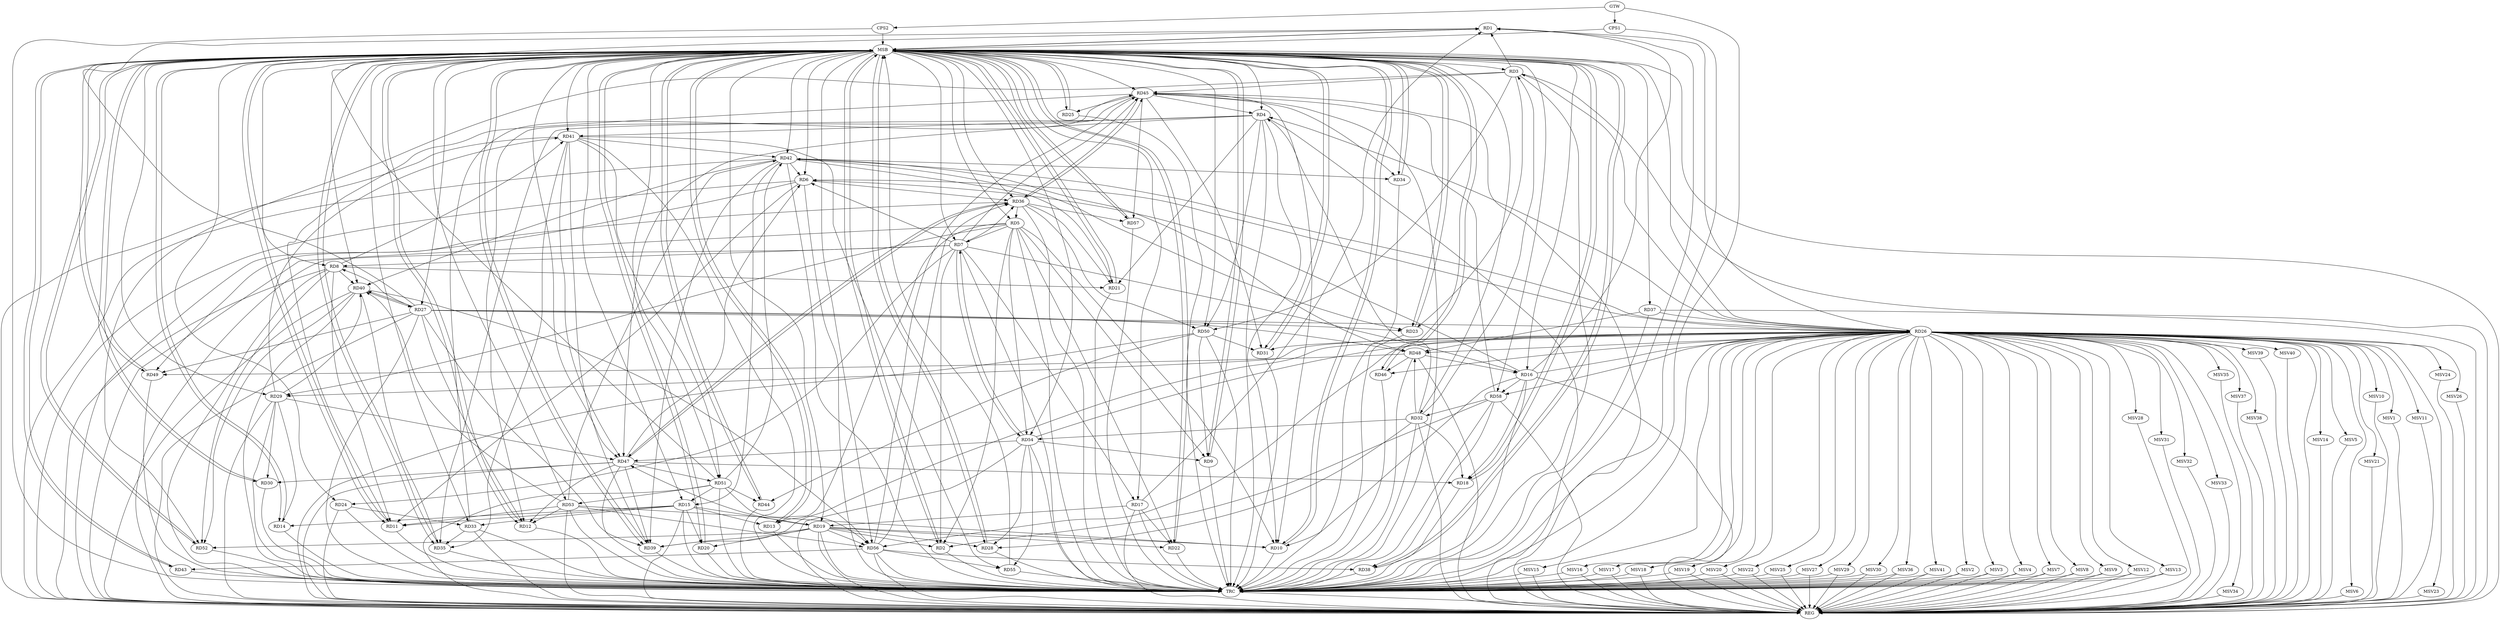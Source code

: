 strict digraph G {
  RD1 [ label="RD1" ];
  RD2 [ label="RD2" ];
  RD3 [ label="RD3" ];
  RD4 [ label="RD4" ];
  RD5 [ label="RD5" ];
  RD6 [ label="RD6" ];
  RD7 [ label="RD7" ];
  RD8 [ label="RD8" ];
  RD9 [ label="RD9" ];
  RD10 [ label="RD10" ];
  RD11 [ label="RD11" ];
  RD12 [ label="RD12" ];
  RD13 [ label="RD13" ];
  RD14 [ label="RD14" ];
  RD15 [ label="RD15" ];
  RD16 [ label="RD16" ];
  RD17 [ label="RD17" ];
  RD18 [ label="RD18" ];
  RD19 [ label="RD19" ];
  RD20 [ label="RD20" ];
  RD21 [ label="RD21" ];
  RD22 [ label="RD22" ];
  RD23 [ label="RD23" ];
  RD24 [ label="RD24" ];
  RD25 [ label="RD25" ];
  RD26 [ label="RD26" ];
  RD27 [ label="RD27" ];
  RD28 [ label="RD28" ];
  RD29 [ label="RD29" ];
  RD30 [ label="RD30" ];
  RD31 [ label="RD31" ];
  RD32 [ label="RD32" ];
  RD33 [ label="RD33" ];
  RD34 [ label="RD34" ];
  RD35 [ label="RD35" ];
  RD36 [ label="RD36" ];
  RD37 [ label="RD37" ];
  RD38 [ label="RD38" ];
  RD39 [ label="RD39" ];
  RD40 [ label="RD40" ];
  RD41 [ label="RD41" ];
  RD42 [ label="RD42" ];
  RD43 [ label="RD43" ];
  RD44 [ label="RD44" ];
  RD45 [ label="RD45" ];
  RD46 [ label="RD46" ];
  RD47 [ label="RD47" ];
  RD48 [ label="RD48" ];
  RD49 [ label="RD49" ];
  RD50 [ label="RD50" ];
  RD51 [ label="RD51" ];
  RD52 [ label="RD52" ];
  RD53 [ label="RD53" ];
  RD54 [ label="RD54" ];
  RD55 [ label="RD55" ];
  RD56 [ label="RD56" ];
  RD57 [ label="RD57" ];
  RD58 [ label="RD58" ];
  CPS1 [ label="CPS1" ];
  CPS2 [ label="CPS2" ];
  GTW [ label="GTW" ];
  REG [ label="REG" ];
  MSB [ label="MSB" ];
  TRC [ label="TRC" ];
  MSV1 [ label="MSV1" ];
  MSV2 [ label="MSV2" ];
  MSV3 [ label="MSV3" ];
  MSV4 [ label="MSV4" ];
  MSV5 [ label="MSV5" ];
  MSV6 [ label="MSV6" ];
  MSV7 [ label="MSV7" ];
  MSV8 [ label="MSV8" ];
  MSV9 [ label="MSV9" ];
  MSV10 [ label="MSV10" ];
  MSV11 [ label="MSV11" ];
  MSV12 [ label="MSV12" ];
  MSV13 [ label="MSV13" ];
  MSV14 [ label="MSV14" ];
  MSV15 [ label="MSV15" ];
  MSV16 [ label="MSV16" ];
  MSV17 [ label="MSV17" ];
  MSV18 [ label="MSV18" ];
  MSV19 [ label="MSV19" ];
  MSV20 [ label="MSV20" ];
  MSV21 [ label="MSV21" ];
  MSV22 [ label="MSV22" ];
  MSV23 [ label="MSV23" ];
  MSV24 [ label="MSV24" ];
  MSV25 [ label="MSV25" ];
  MSV26 [ label="MSV26" ];
  MSV27 [ label="MSV27" ];
  MSV28 [ label="MSV28" ];
  MSV29 [ label="MSV29" ];
  MSV30 [ label="MSV30" ];
  MSV31 [ label="MSV31" ];
  MSV32 [ label="MSV32" ];
  MSV33 [ label="MSV33" ];
  MSV34 [ label="MSV34" ];
  MSV35 [ label="MSV35" ];
  MSV36 [ label="MSV36" ];
  MSV37 [ label="MSV37" ];
  MSV38 [ label="MSV38" ];
  MSV39 [ label="MSV39" ];
  MSV40 [ label="MSV40" ];
  MSV41 [ label="MSV41" ];
  RD3 -> RD1;
  RD16 -> RD1;
  RD17 -> RD1;
  RD26 -> RD1;
  RD27 -> RD1;
  RD51 -> RD1;
  RD5 -> RD2;
  RD7 -> RD2;
  RD19 -> RD2;
  RD58 -> RD2;
  RD3 -> RD23;
  RD26 -> RD3;
  RD32 -> RD3;
  RD3 -> RD45;
  RD3 -> RD50;
  RD3 -> RD52;
  RD4 -> RD10;
  RD4 -> RD21;
  RD26 -> RD4;
  RD32 -> RD4;
  RD4 -> RD35;
  RD4 -> RD41;
  RD45 -> RD4;
  RD4 -> RD47;
  RD4 -> RD50;
  RD5 -> RD7;
  RD5 -> RD9;
  RD5 -> RD10;
  RD5 -> RD13;
  RD5 -> RD22;
  RD5 -> RD29;
  RD36 -> RD5;
  RD5 -> RD54;
  RD7 -> RD6;
  RD6 -> RD11;
  RD16 -> RD6;
  RD26 -> RD6;
  RD6 -> RD36;
  RD42 -> RD6;
  RD47 -> RD6;
  RD6 -> RD49;
  RD7 -> RD8;
  RD7 -> RD16;
  RD7 -> RD17;
  RD7 -> RD24;
  RD7 -> RD36;
  RD7 -> RD45;
  RD7 -> RD54;
  RD54 -> RD7;
  RD8 -> RD11;
  RD8 -> RD21;
  RD27 -> RD8;
  RD8 -> RD40;
  RD8 -> RD41;
  RD8 -> RD52;
  RD50 -> RD9;
  RD54 -> RD9;
  RD16 -> RD10;
  RD19 -> RD10;
  RD45 -> RD10;
  RD53 -> RD10;
  RD15 -> RD11;
  RD45 -> RD11;
  RD53 -> RD11;
  RD27 -> RD12;
  RD45 -> RD12;
  RD47 -> RD12;
  RD53 -> RD12;
  RD15 -> RD13;
  RD15 -> RD14;
  RD29 -> RD14;
  RD15 -> RD19;
  RD15 -> RD20;
  RD15 -> RD33;
  RD42 -> RD15;
  RD51 -> RD15;
  RD16 -> RD18;
  RD16 -> RD26;
  RD48 -> RD16;
  RD16 -> RD58;
  RD17 -> RD19;
  RD17 -> RD22;
  RD32 -> RD18;
  RD47 -> RD18;
  RD19 -> RD20;
  RD19 -> RD22;
  RD19 -> RD28;
  RD19 -> RD39;
  RD19 -> RD47;
  RD19 -> RD52;
  RD19 -> RD56;
  RD36 -> RD21;
  RD42 -> RD21;
  RD27 -> RD23;
  RD42 -> RD23;
  RD24 -> RD33;
  RD45 -> RD25;
  RD27 -> RD26;
  RD26 -> RD29;
  RD26 -> RD31;
  RD37 -> RD26;
  RD26 -> RD39;
  RD26 -> RD42;
  RD26 -> RD46;
  RD26 -> RD48;
  RD54 -> RD26;
  RD26 -> RD56;
  RD26 -> RD58;
  RD27 -> RD39;
  RD27 -> RD40;
  RD40 -> RD27;
  RD27 -> RD48;
  RD27 -> RD49;
  RD32 -> RD28;
  RD54 -> RD28;
  RD29 -> RD30;
  RD29 -> RD40;
  RD29 -> RD41;
  RD29 -> RD47;
  RD47 -> RD30;
  RD45 -> RD31;
  RD50 -> RD31;
  RD32 -> RD48;
  RD32 -> RD54;
  RD58 -> RD32;
  RD33 -> RD35;
  RD33 -> RD45;
  RD42 -> RD34;
  RD45 -> RD34;
  RD40 -> RD35;
  RD41 -> RD35;
  RD36 -> RD45;
  RD45 -> RD36;
  RD36 -> RD47;
  RD47 -> RD36;
  RD36 -> RD50;
  RD56 -> RD36;
  RD36 -> RD57;
  RD37 -> RD48;
  RD56 -> RD38;
  RD58 -> RD38;
  RD41 -> RD39;
  RD42 -> RD39;
  RD47 -> RD39;
  RD42 -> RD40;
  RD40 -> RD52;
  RD53 -> RD40;
  RD40 -> RD56;
  RD41 -> RD42;
  RD41 -> RD47;
  RD41 -> RD51;
  RD41 -> RD55;
  RD42 -> RD48;
  RD51 -> RD42;
  RD53 -> RD42;
  RD56 -> RD43;
  RD50 -> RD44;
  RD51 -> RD44;
  RD56 -> RD45;
  RD45 -> RD57;
  RD58 -> RD45;
  RD48 -> RD46;
  RD47 -> RD51;
  RD54 -> RD47;
  RD48 -> RD49;
  RD51 -> RD53;
  RD51 -> RD56;
  RD53 -> RD56;
  RD54 -> RD55;
  RD56 -> RD55;
  GTW -> CPS1;
  GTW -> CPS2;
  RD3 -> REG;
  RD4 -> REG;
  RD5 -> REG;
  RD6 -> REG;
  RD7 -> REG;
  RD8 -> REG;
  RD15 -> REG;
  RD16 -> REG;
  RD17 -> REG;
  RD19 -> REG;
  RD24 -> REG;
  RD26 -> REG;
  RD27 -> REG;
  RD29 -> REG;
  RD32 -> REG;
  RD33 -> REG;
  RD36 -> REG;
  RD37 -> REG;
  RD40 -> REG;
  RD41 -> REG;
  RD42 -> REG;
  RD45 -> REG;
  RD47 -> REG;
  RD48 -> REG;
  RD50 -> REG;
  RD51 -> REG;
  RD53 -> REG;
  RD54 -> REG;
  RD56 -> REG;
  RD58 -> REG;
  RD1 -> MSB;
  MSB -> RD15;
  MSB -> RD17;
  MSB -> RD25;
  MSB -> RD27;
  MSB -> RD29;
  MSB -> RD37;
  MSB -> RD51;
  MSB -> RD57;
  MSB -> REG;
  RD2 -> MSB;
  MSB -> RD20;
  MSB -> RD36;
  MSB -> RD52;
  RD9 -> MSB;
  MSB -> RD12;
  MSB -> RD14;
  MSB -> RD16;
  MSB -> RD21;
  MSB -> RD26;
  MSB -> RD39;
  MSB -> RD43;
  MSB -> RD49;
  RD10 -> MSB;
  MSB -> RD8;
  MSB -> RD11;
  MSB -> RD41;
  MSB -> RD45;
  MSB -> RD47;
  RD11 -> MSB;
  MSB -> RD18;
  MSB -> RD19;
  MSB -> RD31;
  MSB -> RD34;
  RD12 -> MSB;
  MSB -> RD22;
  MSB -> RD24;
  MSB -> RD28;
  MSB -> RD30;
  RD13 -> MSB;
  MSB -> RD38;
  MSB -> RD53;
  RD14 -> MSB;
  MSB -> RD50;
  RD18 -> MSB;
  MSB -> RD46;
  MSB -> RD54;
  MSB -> RD56;
  RD20 -> MSB;
  MSB -> RD4;
  MSB -> RD10;
  MSB -> RD40;
  RD21 -> MSB;
  MSB -> RD3;
  MSB -> RD5;
  MSB -> RD42;
  MSB -> RD58;
  RD22 -> MSB;
  MSB -> RD6;
  MSB -> RD9;
  MSB -> RD35;
  RD23 -> MSB;
  RD25 -> MSB;
  RD28 -> MSB;
  MSB -> RD7;
  RD30 -> MSB;
  MSB -> RD23;
  RD31 -> MSB;
  MSB -> RD2;
  RD34 -> MSB;
  MSB -> RD44;
  RD35 -> MSB;
  MSB -> RD1;
  MSB -> RD13;
  MSB -> RD33;
  RD38 -> MSB;
  RD39 -> MSB;
  MSB -> RD32;
  RD43 -> MSB;
  RD44 -> MSB;
  RD46 -> MSB;
  RD49 -> MSB;
  RD52 -> MSB;
  RD55 -> MSB;
  RD57 -> MSB;
  CPS1 -> MSB;
  CPS2 -> MSB;
  RD1 -> TRC;
  RD2 -> TRC;
  RD3 -> TRC;
  RD4 -> TRC;
  RD5 -> TRC;
  RD6 -> TRC;
  RD7 -> TRC;
  RD8 -> TRC;
  RD9 -> TRC;
  RD10 -> TRC;
  RD11 -> TRC;
  RD12 -> TRC;
  RD13 -> TRC;
  RD14 -> TRC;
  RD15 -> TRC;
  RD16 -> TRC;
  RD17 -> TRC;
  RD18 -> TRC;
  RD19 -> TRC;
  RD20 -> TRC;
  RD21 -> TRC;
  RD22 -> TRC;
  RD23 -> TRC;
  RD24 -> TRC;
  RD25 -> TRC;
  RD26 -> TRC;
  RD27 -> TRC;
  RD28 -> TRC;
  RD29 -> TRC;
  RD30 -> TRC;
  RD31 -> TRC;
  RD32 -> TRC;
  RD33 -> TRC;
  RD34 -> TRC;
  RD35 -> TRC;
  RD36 -> TRC;
  RD37 -> TRC;
  RD38 -> TRC;
  RD39 -> TRC;
  RD40 -> TRC;
  RD41 -> TRC;
  RD42 -> TRC;
  RD43 -> TRC;
  RD44 -> TRC;
  RD45 -> TRC;
  RD46 -> TRC;
  RD47 -> TRC;
  RD48 -> TRC;
  RD49 -> TRC;
  RD50 -> TRC;
  RD51 -> TRC;
  RD52 -> TRC;
  RD53 -> TRC;
  RD54 -> TRC;
  RD55 -> TRC;
  RD56 -> TRC;
  RD57 -> TRC;
  RD58 -> TRC;
  CPS1 -> TRC;
  CPS2 -> TRC;
  GTW -> TRC;
  TRC -> REG;
  RD26 -> MSV1;
  RD26 -> MSV2;
  RD26 -> MSV3;
  RD26 -> MSV4;
  RD26 -> MSV5;
  RD26 -> MSV6;
  MSV1 -> REG;
  MSV2 -> REG;
  MSV2 -> TRC;
  MSV3 -> REG;
  MSV3 -> TRC;
  MSV4 -> REG;
  MSV4 -> TRC;
  MSV5 -> REG;
  MSV6 -> REG;
  RD26 -> MSV7;
  RD26 -> MSV8;
  RD26 -> MSV9;
  RD26 -> MSV10;
  RD26 -> MSV11;
  RD26 -> MSV12;
  MSV7 -> REG;
  MSV7 -> TRC;
  MSV8 -> REG;
  MSV8 -> TRC;
  MSV9 -> REG;
  MSV9 -> TRC;
  MSV10 -> REG;
  MSV11 -> REG;
  MSV12 -> REG;
  MSV12 -> TRC;
  RD26 -> MSV13;
  RD26 -> MSV14;
  MSV13 -> REG;
  MSV13 -> TRC;
  MSV14 -> REG;
  RD26 -> MSV15;
  MSV15 -> REG;
  MSV15 -> TRC;
  RD26 -> MSV16;
  RD26 -> MSV17;
  RD26 -> MSV18;
  RD26 -> MSV19;
  RD26 -> MSV20;
  RD26 -> MSV21;
  RD26 -> MSV22;
  MSV16 -> REG;
  MSV16 -> TRC;
  MSV17 -> REG;
  MSV17 -> TRC;
  MSV18 -> REG;
  MSV18 -> TRC;
  MSV19 -> REG;
  MSV19 -> TRC;
  MSV20 -> REG;
  MSV20 -> TRC;
  MSV21 -> REG;
  MSV22 -> REG;
  MSV22 -> TRC;
  RD26 -> MSV23;
  MSV23 -> REG;
  RD26 -> MSV24;
  MSV24 -> REG;
  RD26 -> MSV25;
  RD26 -> MSV26;
  RD26 -> MSV27;
  RD26 -> MSV28;
  MSV25 -> REG;
  MSV25 -> TRC;
  MSV26 -> REG;
  MSV27 -> REG;
  MSV27 -> TRC;
  MSV28 -> REG;
  RD26 -> MSV29;
  MSV29 -> REG;
  MSV29 -> TRC;
  RD26 -> MSV30;
  MSV30 -> REG;
  MSV30 -> TRC;
  RD26 -> MSV31;
  RD26 -> MSV32;
  RD26 -> MSV33;
  MSV31 -> REG;
  MSV32 -> REG;
  MSV33 -> REG;
  RD26 -> MSV34;
  MSV34 -> REG;
  RD26 -> MSV35;
  RD26 -> MSV36;
  MSV35 -> REG;
  MSV36 -> REG;
  MSV36 -> TRC;
  RD26 -> MSV37;
  RD26 -> MSV38;
  MSV37 -> REG;
  MSV38 -> REG;
  RD26 -> MSV39;
  RD26 -> MSV40;
  RD26 -> MSV41;
  MSV39 -> REG;
  MSV40 -> REG;
  MSV41 -> REG;
  MSV41 -> TRC;
}
